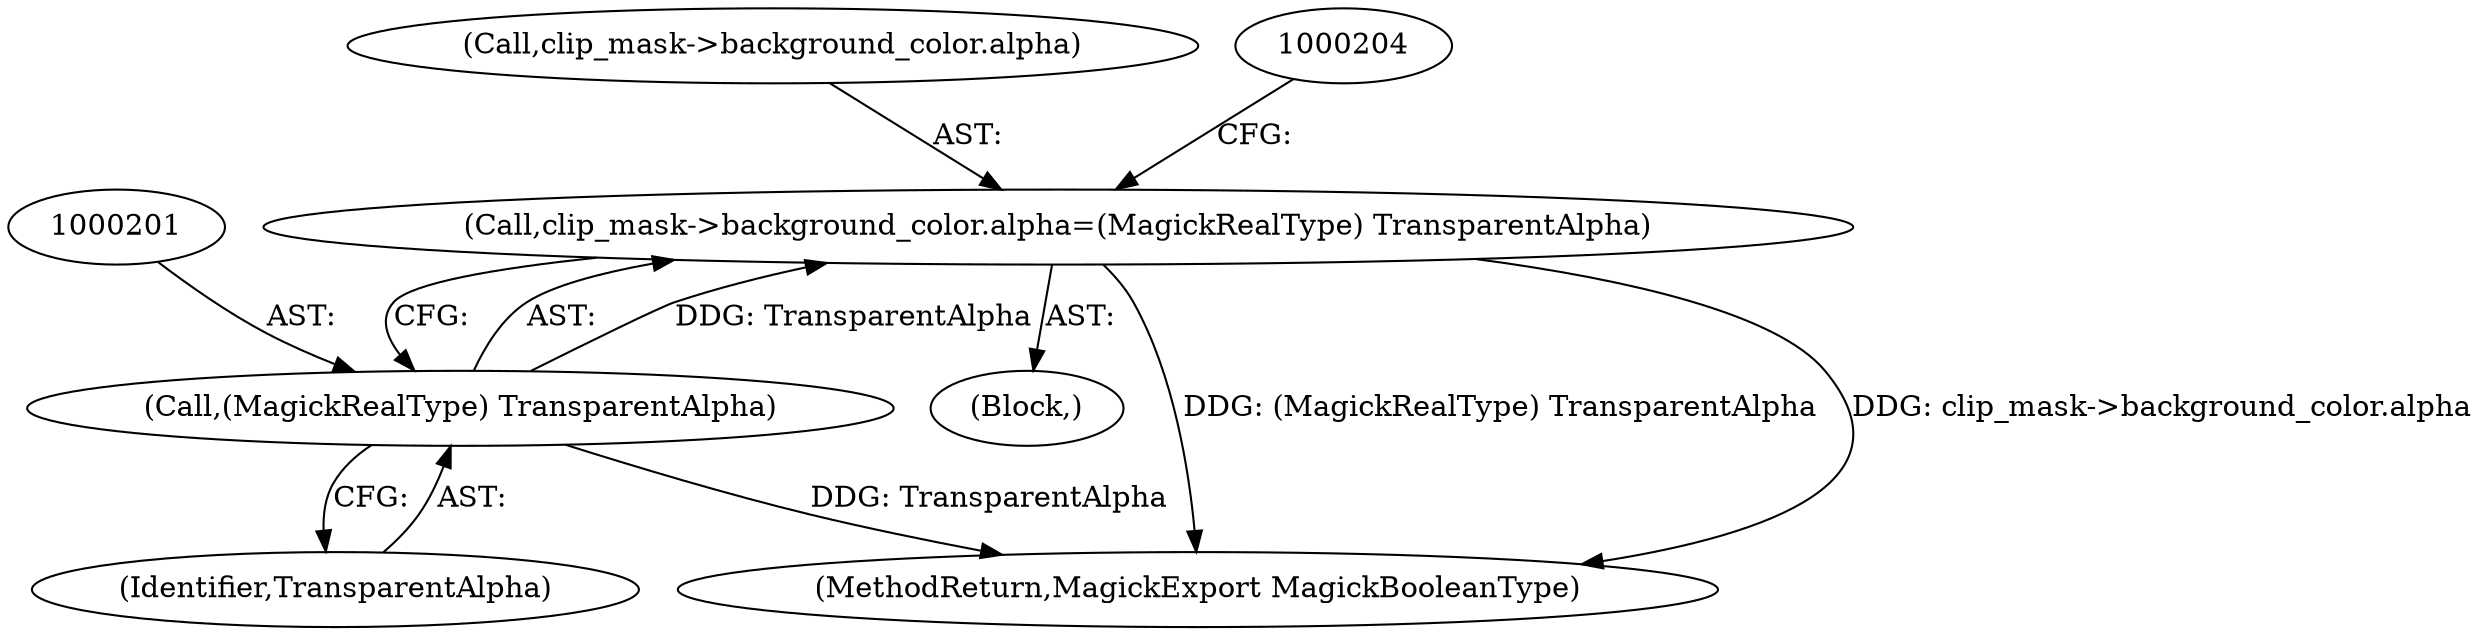 digraph "0_ImageMagick_726812fa2fa7ce16bcf58f6e115f65427a1c0950@pointer" {
"1000194" [label="(Call,clip_mask->background_color.alpha=(MagickRealType) TransparentAlpha)"];
"1000200" [label="(Call,(MagickRealType) TransparentAlpha)"];
"1000194" [label="(Call,clip_mask->background_color.alpha=(MagickRealType) TransparentAlpha)"];
"1000105" [label="(Block,)"];
"1000195" [label="(Call,clip_mask->background_color.alpha)"];
"1000202" [label="(Identifier,TransparentAlpha)"];
"1000200" [label="(Call,(MagickRealType) TransparentAlpha)"];
"1000301" [label="(MethodReturn,MagickExport MagickBooleanType)"];
"1000194" -> "1000105"  [label="AST: "];
"1000194" -> "1000200"  [label="CFG: "];
"1000195" -> "1000194"  [label="AST: "];
"1000200" -> "1000194"  [label="AST: "];
"1000204" -> "1000194"  [label="CFG: "];
"1000194" -> "1000301"  [label="DDG: (MagickRealType) TransparentAlpha"];
"1000194" -> "1000301"  [label="DDG: clip_mask->background_color.alpha"];
"1000200" -> "1000194"  [label="DDG: TransparentAlpha"];
"1000200" -> "1000202"  [label="CFG: "];
"1000201" -> "1000200"  [label="AST: "];
"1000202" -> "1000200"  [label="AST: "];
"1000200" -> "1000301"  [label="DDG: TransparentAlpha"];
}
